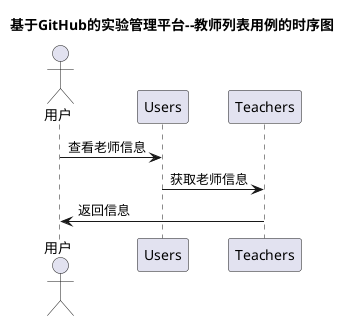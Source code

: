 @startuml
title 基于GitHub的实验管理平台--教师列表用例的时序图
actor 用户 as user
participant Users as u
participant Teachers as t

user -> u: 查看老师信息
u ->t:获取老师信息
t ->user:返回信息

@enduml